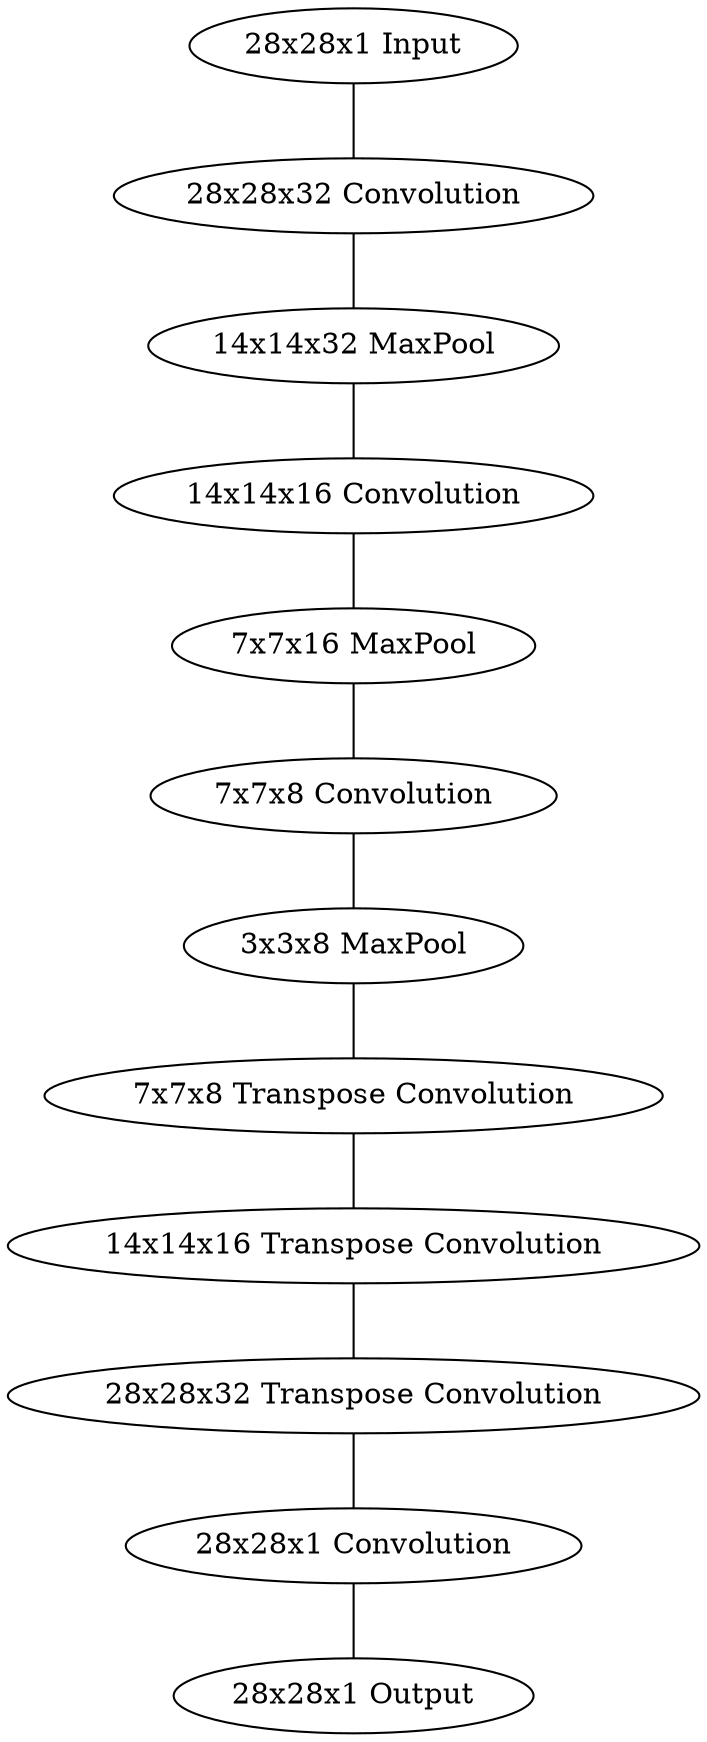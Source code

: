 graph {
	a [label="28x28x1 Input"]
	b [label="28x28x32 Convolution"]
	c [label="14x14x32 MaxPool"]
	d [label="14x14x16 Convolution"]
	e [label="7x7x16 MaxPool"]
	f [label="7x7x8 Convolution"]
	g [label="3x3x8 MaxPool"]
	h [label="7x7x8 Transpose Convolution"]
	i [label="14x14x16 Transpose Convolution"]
	j [label="28x28x32 Transpose Convolution"]
	k [label="28x28x1 Convolution"]
	l [label="28x28x1 Output"]
	a -- b
	b -- c
	c -- d
	d -- e
	e -- f
	f -- g
	g -- h
	h -- i
	i -- j
	j -- k
	k -- l
}
